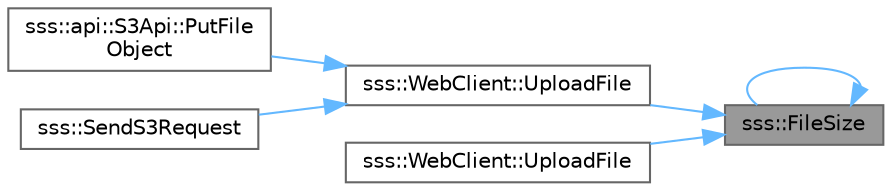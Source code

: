digraph "sss::FileSize"
{
 // INTERACTIVE_SVG=YES
 // LATEX_PDF_SIZE
  bgcolor="transparent";
  edge [fontname=Helvetica,fontsize=10,labelfontname=Helvetica,labelfontsize=10];
  node [fontname=Helvetica,fontsize=10,shape=box,height=0.2,width=0.4];
  rankdir="RL";
  Node1 [id="Node000001",label="sss::FileSize",height=0.2,width=0.4,color="gray40", fillcolor="grey60", style="filled", fontcolor="black",tooltip=" "];
  Node1 -> Node1 [id="edge1_Node000001_Node000001",dir="back",color="steelblue1",style="solid",tooltip=" "];
  Node1 -> Node2 [id="edge2_Node000001_Node000002",dir="back",color="steelblue1",style="solid",tooltip=" "];
  Node2 [id="Node000002",label="sss::WebClient::UploadFile",height=0.2,width=0.4,color="grey40", fillcolor="white", style="filled",URL="$classsss_1_1WebClient.html#ad038e41cfc902f6e49754c52a9a71992",tooltip="Upload file."];
  Node2 -> Node3 [id="edge3_Node000002_Node000003",dir="back",color="steelblue1",style="solid",tooltip=" "];
  Node3 [id="Node000003",label="sss::api::S3Api::PutFile\lObject",height=0.2,width=0.4,color="grey40", fillcolor="white", style="filled",URL="$classsss_1_1api_1_1S3Api.html#ab7affe0834f5892b393e731783b7ccac",tooltip="Upload file to object."];
  Node2 -> Node4 [id="edge4_Node000002_Node000004",dir="back",color="steelblue1",style="solid",tooltip=" "];
  Node4 [id="Node000004",label="sss::SendS3Request",height=0.2,width=0.4,color="grey40", fillcolor="white", style="filled",URL="$group__S3Client.html#gaba88d66bdabd9d5d15bc07a3ce387c50",tooltip="Send S3 request to endpoint."];
  Node1 -> Node5 [id="edge5_Node000001_Node000005",dir="back",color="steelblue1",style="solid",tooltip=" "];
  Node5 [id="Node000005",label="sss::WebClient::UploadFile",height=0.2,width=0.4,color="grey40", fillcolor="white", style="filled",URL="$classsss_1_1WebClient.html#aac358c3660f8efeaa8d66186c3f95a7e",tooltip="Upload file starting from offset."];
}
